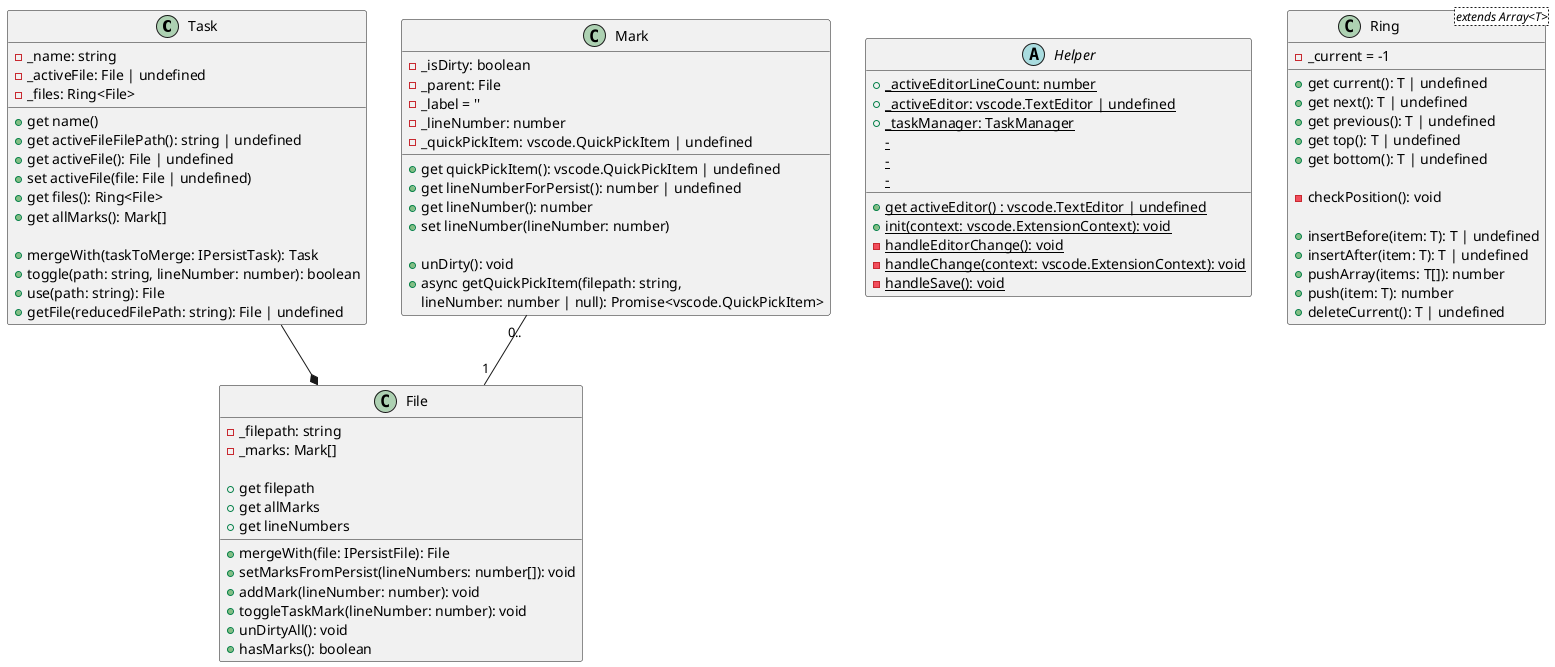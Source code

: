 Object <|-- ArrayList

Object : equals()
ArrayList : Object[] elementData
ArrayList : size()

class Foo<? extends Element> {
  int size()
}
Foo *- Element

class Example {
 -privateVar
 #protectedVar
 +publicVar
 -privateMethod()
 #protectedMethod()
 +publicMethod()
}

@startuml

class Task {
 -_name: string
 -_activeFile: File | undefined
 -_files: Ring<File>

 +get name()
 +get activeFileFilePath(): string | undefined
 +get activeFile(): File | undefined
 +set activeFile(file: File | undefined)
 +get files(): Ring<File>
 +get allMarks(): Mark[] 

 +mergeWith(taskToMerge: IPersistTask): Task
 +toggle(path: string, lineNumber: number): boolean
 +use(path: string): File
 +getFile(reducedFilePath: string): File | undefined
}

abstract class Helper{
    +{static}_activeEditorLineCount: number
    +{static}_activeEditor: vscode.TextEditor | undefined
    +{static}_taskManager: TaskManager
    +{static}get activeEditor() : vscode.TextEditor | undefined
    +{static}init(context: vscode.ExtensionContext): void
    -{static}
    -{static}handleEditorChange(): void
    -{static}handleChange(context: vscode.ExtensionContext): void
    -{static}handleSave(): void
    -{static}
    -{static}
}

class Ring<extends Array<T>> {
    -_current = -1

    +get current(): T | undefined
    +get next(): T | undefined
    +get previous(): T | undefined
    +get top(): T | undefined
    +get bottom(): T | undefined
    
    -checkPosition(): void

    +insertBefore(item: T): T | undefined
    +insertAfter(item: T): T | undefined
    +pushArray(items: T[]): number
    +push(item: T): number
    +deleteCurrent(): T | undefined


}

class File {
 -_filepath: string
 -_marks: Mark[]

 +get filepath
 +get allMarks
 +get lineNumbers

 +mergeWith(file: IPersistFile): File
 +setMarksFromPersist(lineNumbers: number[]): void
 +addMark(lineNumber: number): void
 +toggleTaskMark(lineNumber: number): void
 +unDirtyAll(): void
 +hasMarks(): boolean
}

class Mark {
 -_isDirty: boolean
 -_parent: File
 -_label = ''
 -_lineNumber: number
 -_quickPickItem: vscode.QuickPickItem | undefined

 +get quickPickItem(): vscode.QuickPickItem | undefined
 +get lineNumberForPersist(): number | undefined
 +get lineNumber(): number
 +set lineNumber(lineNumber: number)

 +unDirty(): void
 +async getQuickPickItem(filepath: string,
    lineNumber: number | null): Promise<vscode.QuickPickItem>
}

Mark "0.." -- "1" File 
Task --* File 
 

@enduml